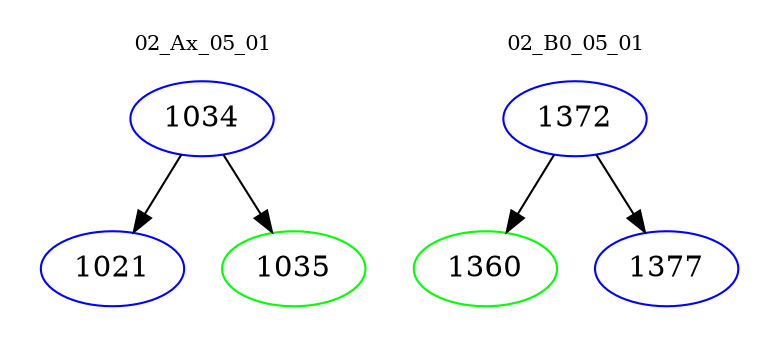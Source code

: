 digraph{
subgraph cluster_0 {
color = white
label = "02_Ax_05_01";
fontsize=10;
T0_1034 [label="1034", color="blue"]
T0_1034 -> T0_1021 [color="black"]
T0_1021 [label="1021", color="blue"]
T0_1034 -> T0_1035 [color="black"]
T0_1035 [label="1035", color="green"]
}
subgraph cluster_1 {
color = white
label = "02_B0_05_01";
fontsize=10;
T1_1372 [label="1372", color="blue"]
T1_1372 -> T1_1360 [color="black"]
T1_1360 [label="1360", color="green"]
T1_1372 -> T1_1377 [color="black"]
T1_1377 [label="1377", color="blue"]
}
}
